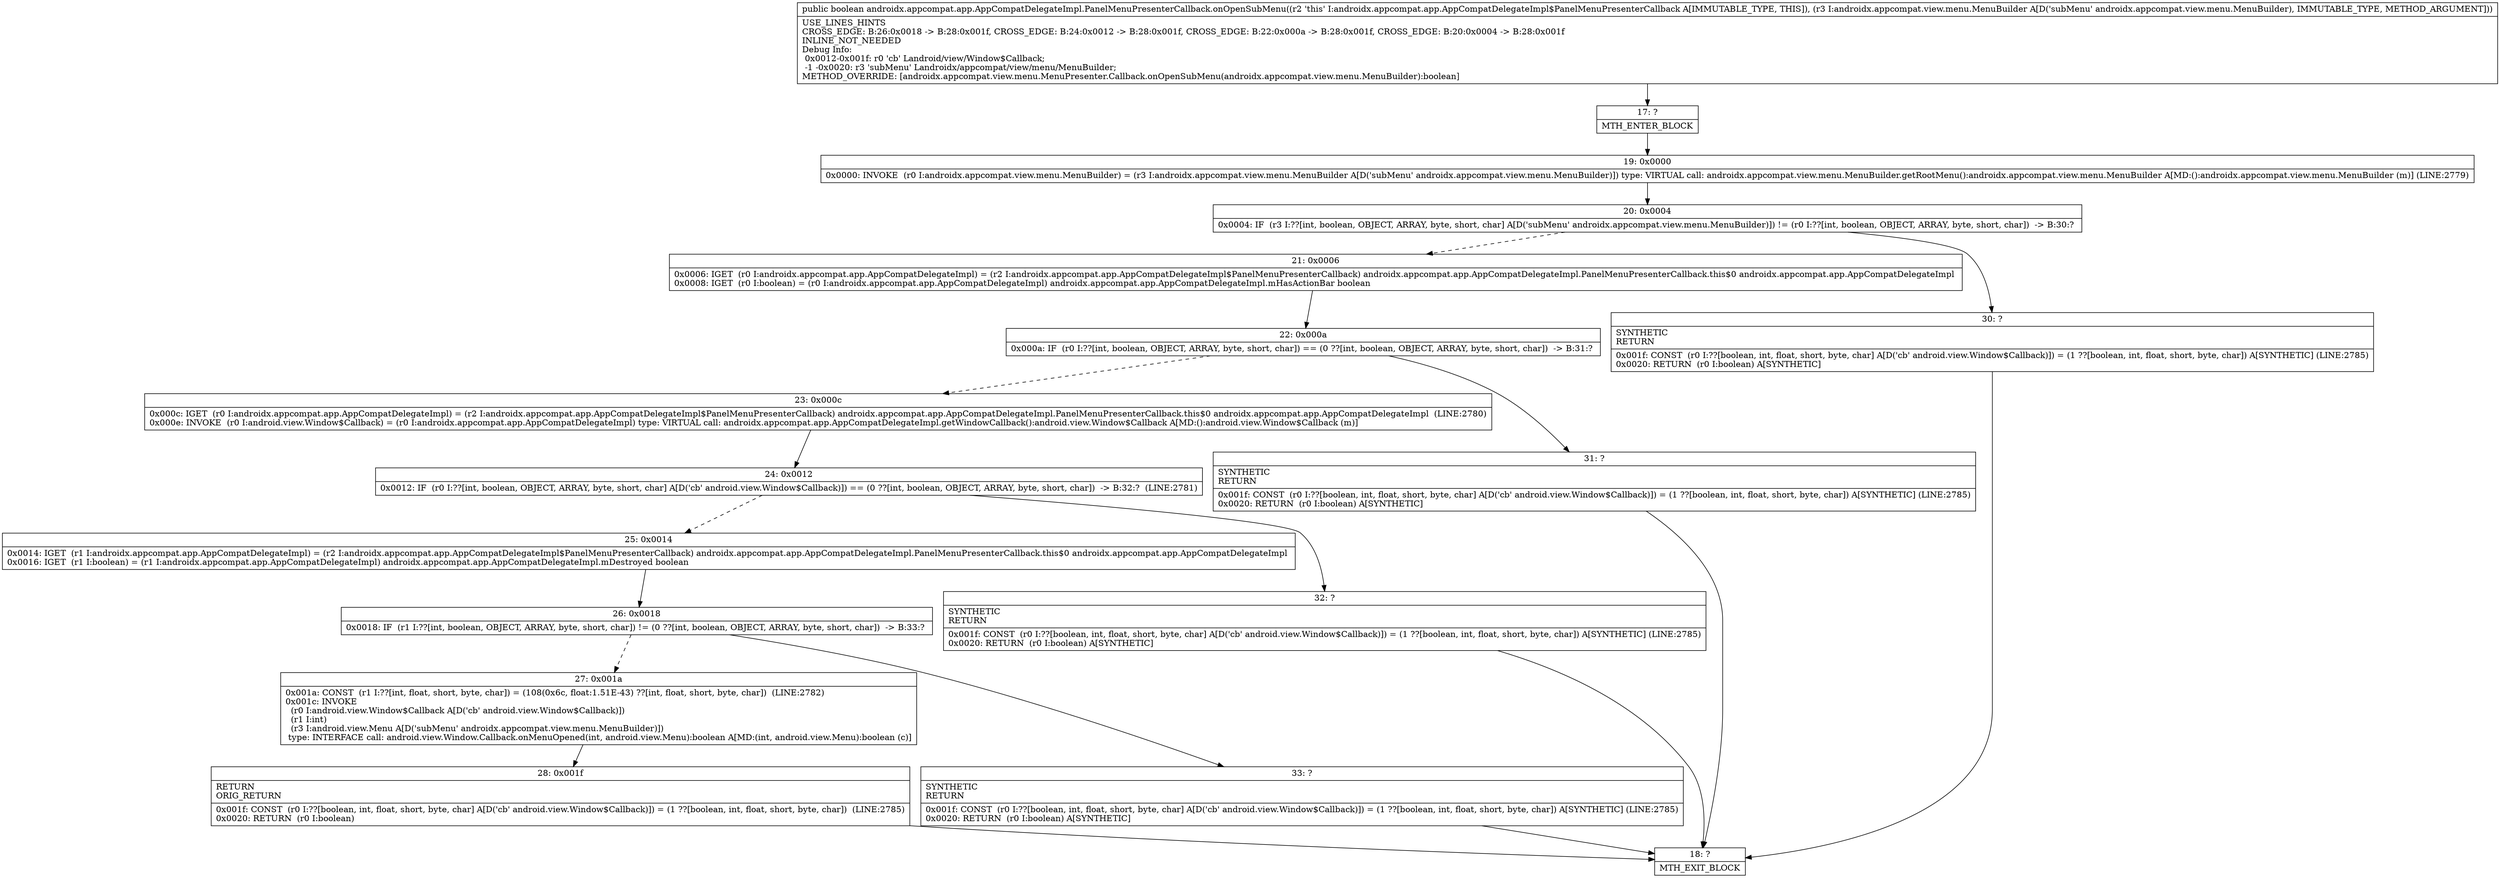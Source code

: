 digraph "CFG forandroidx.appcompat.app.AppCompatDelegateImpl.PanelMenuPresenterCallback.onOpenSubMenu(Landroidx\/appcompat\/view\/menu\/MenuBuilder;)Z" {
Node_17 [shape=record,label="{17\:\ ?|MTH_ENTER_BLOCK\l}"];
Node_19 [shape=record,label="{19\:\ 0x0000|0x0000: INVOKE  (r0 I:androidx.appcompat.view.menu.MenuBuilder) = (r3 I:androidx.appcompat.view.menu.MenuBuilder A[D('subMenu' androidx.appcompat.view.menu.MenuBuilder)]) type: VIRTUAL call: androidx.appcompat.view.menu.MenuBuilder.getRootMenu():androidx.appcompat.view.menu.MenuBuilder A[MD:():androidx.appcompat.view.menu.MenuBuilder (m)] (LINE:2779)\l}"];
Node_20 [shape=record,label="{20\:\ 0x0004|0x0004: IF  (r3 I:??[int, boolean, OBJECT, ARRAY, byte, short, char] A[D('subMenu' androidx.appcompat.view.menu.MenuBuilder)]) != (r0 I:??[int, boolean, OBJECT, ARRAY, byte, short, char])  \-\> B:30:? \l}"];
Node_21 [shape=record,label="{21\:\ 0x0006|0x0006: IGET  (r0 I:androidx.appcompat.app.AppCompatDelegateImpl) = (r2 I:androidx.appcompat.app.AppCompatDelegateImpl$PanelMenuPresenterCallback) androidx.appcompat.app.AppCompatDelegateImpl.PanelMenuPresenterCallback.this$0 androidx.appcompat.app.AppCompatDelegateImpl \l0x0008: IGET  (r0 I:boolean) = (r0 I:androidx.appcompat.app.AppCompatDelegateImpl) androidx.appcompat.app.AppCompatDelegateImpl.mHasActionBar boolean \l}"];
Node_22 [shape=record,label="{22\:\ 0x000a|0x000a: IF  (r0 I:??[int, boolean, OBJECT, ARRAY, byte, short, char]) == (0 ??[int, boolean, OBJECT, ARRAY, byte, short, char])  \-\> B:31:? \l}"];
Node_23 [shape=record,label="{23\:\ 0x000c|0x000c: IGET  (r0 I:androidx.appcompat.app.AppCompatDelegateImpl) = (r2 I:androidx.appcompat.app.AppCompatDelegateImpl$PanelMenuPresenterCallback) androidx.appcompat.app.AppCompatDelegateImpl.PanelMenuPresenterCallback.this$0 androidx.appcompat.app.AppCompatDelegateImpl  (LINE:2780)\l0x000e: INVOKE  (r0 I:android.view.Window$Callback) = (r0 I:androidx.appcompat.app.AppCompatDelegateImpl) type: VIRTUAL call: androidx.appcompat.app.AppCompatDelegateImpl.getWindowCallback():android.view.Window$Callback A[MD:():android.view.Window$Callback (m)]\l}"];
Node_24 [shape=record,label="{24\:\ 0x0012|0x0012: IF  (r0 I:??[int, boolean, OBJECT, ARRAY, byte, short, char] A[D('cb' android.view.Window$Callback)]) == (0 ??[int, boolean, OBJECT, ARRAY, byte, short, char])  \-\> B:32:?  (LINE:2781)\l}"];
Node_25 [shape=record,label="{25\:\ 0x0014|0x0014: IGET  (r1 I:androidx.appcompat.app.AppCompatDelegateImpl) = (r2 I:androidx.appcompat.app.AppCompatDelegateImpl$PanelMenuPresenterCallback) androidx.appcompat.app.AppCompatDelegateImpl.PanelMenuPresenterCallback.this$0 androidx.appcompat.app.AppCompatDelegateImpl \l0x0016: IGET  (r1 I:boolean) = (r1 I:androidx.appcompat.app.AppCompatDelegateImpl) androidx.appcompat.app.AppCompatDelegateImpl.mDestroyed boolean \l}"];
Node_26 [shape=record,label="{26\:\ 0x0018|0x0018: IF  (r1 I:??[int, boolean, OBJECT, ARRAY, byte, short, char]) != (0 ??[int, boolean, OBJECT, ARRAY, byte, short, char])  \-\> B:33:? \l}"];
Node_27 [shape=record,label="{27\:\ 0x001a|0x001a: CONST  (r1 I:??[int, float, short, byte, char]) = (108(0x6c, float:1.51E\-43) ??[int, float, short, byte, char])  (LINE:2782)\l0x001c: INVOKE  \l  (r0 I:android.view.Window$Callback A[D('cb' android.view.Window$Callback)])\l  (r1 I:int)\l  (r3 I:android.view.Menu A[D('subMenu' androidx.appcompat.view.menu.MenuBuilder)])\l type: INTERFACE call: android.view.Window.Callback.onMenuOpened(int, android.view.Menu):boolean A[MD:(int, android.view.Menu):boolean (c)]\l}"];
Node_28 [shape=record,label="{28\:\ 0x001f|RETURN\lORIG_RETURN\l|0x001f: CONST  (r0 I:??[boolean, int, float, short, byte, char] A[D('cb' android.view.Window$Callback)]) = (1 ??[boolean, int, float, short, byte, char])  (LINE:2785)\l0x0020: RETURN  (r0 I:boolean) \l}"];
Node_18 [shape=record,label="{18\:\ ?|MTH_EXIT_BLOCK\l}"];
Node_33 [shape=record,label="{33\:\ ?|SYNTHETIC\lRETURN\l|0x001f: CONST  (r0 I:??[boolean, int, float, short, byte, char] A[D('cb' android.view.Window$Callback)]) = (1 ??[boolean, int, float, short, byte, char]) A[SYNTHETIC] (LINE:2785)\l0x0020: RETURN  (r0 I:boolean) A[SYNTHETIC]\l}"];
Node_32 [shape=record,label="{32\:\ ?|SYNTHETIC\lRETURN\l|0x001f: CONST  (r0 I:??[boolean, int, float, short, byte, char] A[D('cb' android.view.Window$Callback)]) = (1 ??[boolean, int, float, short, byte, char]) A[SYNTHETIC] (LINE:2785)\l0x0020: RETURN  (r0 I:boolean) A[SYNTHETIC]\l}"];
Node_31 [shape=record,label="{31\:\ ?|SYNTHETIC\lRETURN\l|0x001f: CONST  (r0 I:??[boolean, int, float, short, byte, char] A[D('cb' android.view.Window$Callback)]) = (1 ??[boolean, int, float, short, byte, char]) A[SYNTHETIC] (LINE:2785)\l0x0020: RETURN  (r0 I:boolean) A[SYNTHETIC]\l}"];
Node_30 [shape=record,label="{30\:\ ?|SYNTHETIC\lRETURN\l|0x001f: CONST  (r0 I:??[boolean, int, float, short, byte, char] A[D('cb' android.view.Window$Callback)]) = (1 ??[boolean, int, float, short, byte, char]) A[SYNTHETIC] (LINE:2785)\l0x0020: RETURN  (r0 I:boolean) A[SYNTHETIC]\l}"];
MethodNode[shape=record,label="{public boolean androidx.appcompat.app.AppCompatDelegateImpl.PanelMenuPresenterCallback.onOpenSubMenu((r2 'this' I:androidx.appcompat.app.AppCompatDelegateImpl$PanelMenuPresenterCallback A[IMMUTABLE_TYPE, THIS]), (r3 I:androidx.appcompat.view.menu.MenuBuilder A[D('subMenu' androidx.appcompat.view.menu.MenuBuilder), IMMUTABLE_TYPE, METHOD_ARGUMENT]))  | USE_LINES_HINTS\lCROSS_EDGE: B:26:0x0018 \-\> B:28:0x001f, CROSS_EDGE: B:24:0x0012 \-\> B:28:0x001f, CROSS_EDGE: B:22:0x000a \-\> B:28:0x001f, CROSS_EDGE: B:20:0x0004 \-\> B:28:0x001f\lINLINE_NOT_NEEDED\lDebug Info:\l  0x0012\-0x001f: r0 'cb' Landroid\/view\/Window$Callback;\l  \-1 \-0x0020: r3 'subMenu' Landroidx\/appcompat\/view\/menu\/MenuBuilder;\lMETHOD_OVERRIDE: [androidx.appcompat.view.menu.MenuPresenter.Callback.onOpenSubMenu(androidx.appcompat.view.menu.MenuBuilder):boolean]\l}"];
MethodNode -> Node_17;Node_17 -> Node_19;
Node_19 -> Node_20;
Node_20 -> Node_21[style=dashed];
Node_20 -> Node_30;
Node_21 -> Node_22;
Node_22 -> Node_23[style=dashed];
Node_22 -> Node_31;
Node_23 -> Node_24;
Node_24 -> Node_25[style=dashed];
Node_24 -> Node_32;
Node_25 -> Node_26;
Node_26 -> Node_27[style=dashed];
Node_26 -> Node_33;
Node_27 -> Node_28;
Node_28 -> Node_18;
Node_33 -> Node_18;
Node_32 -> Node_18;
Node_31 -> Node_18;
Node_30 -> Node_18;
}

